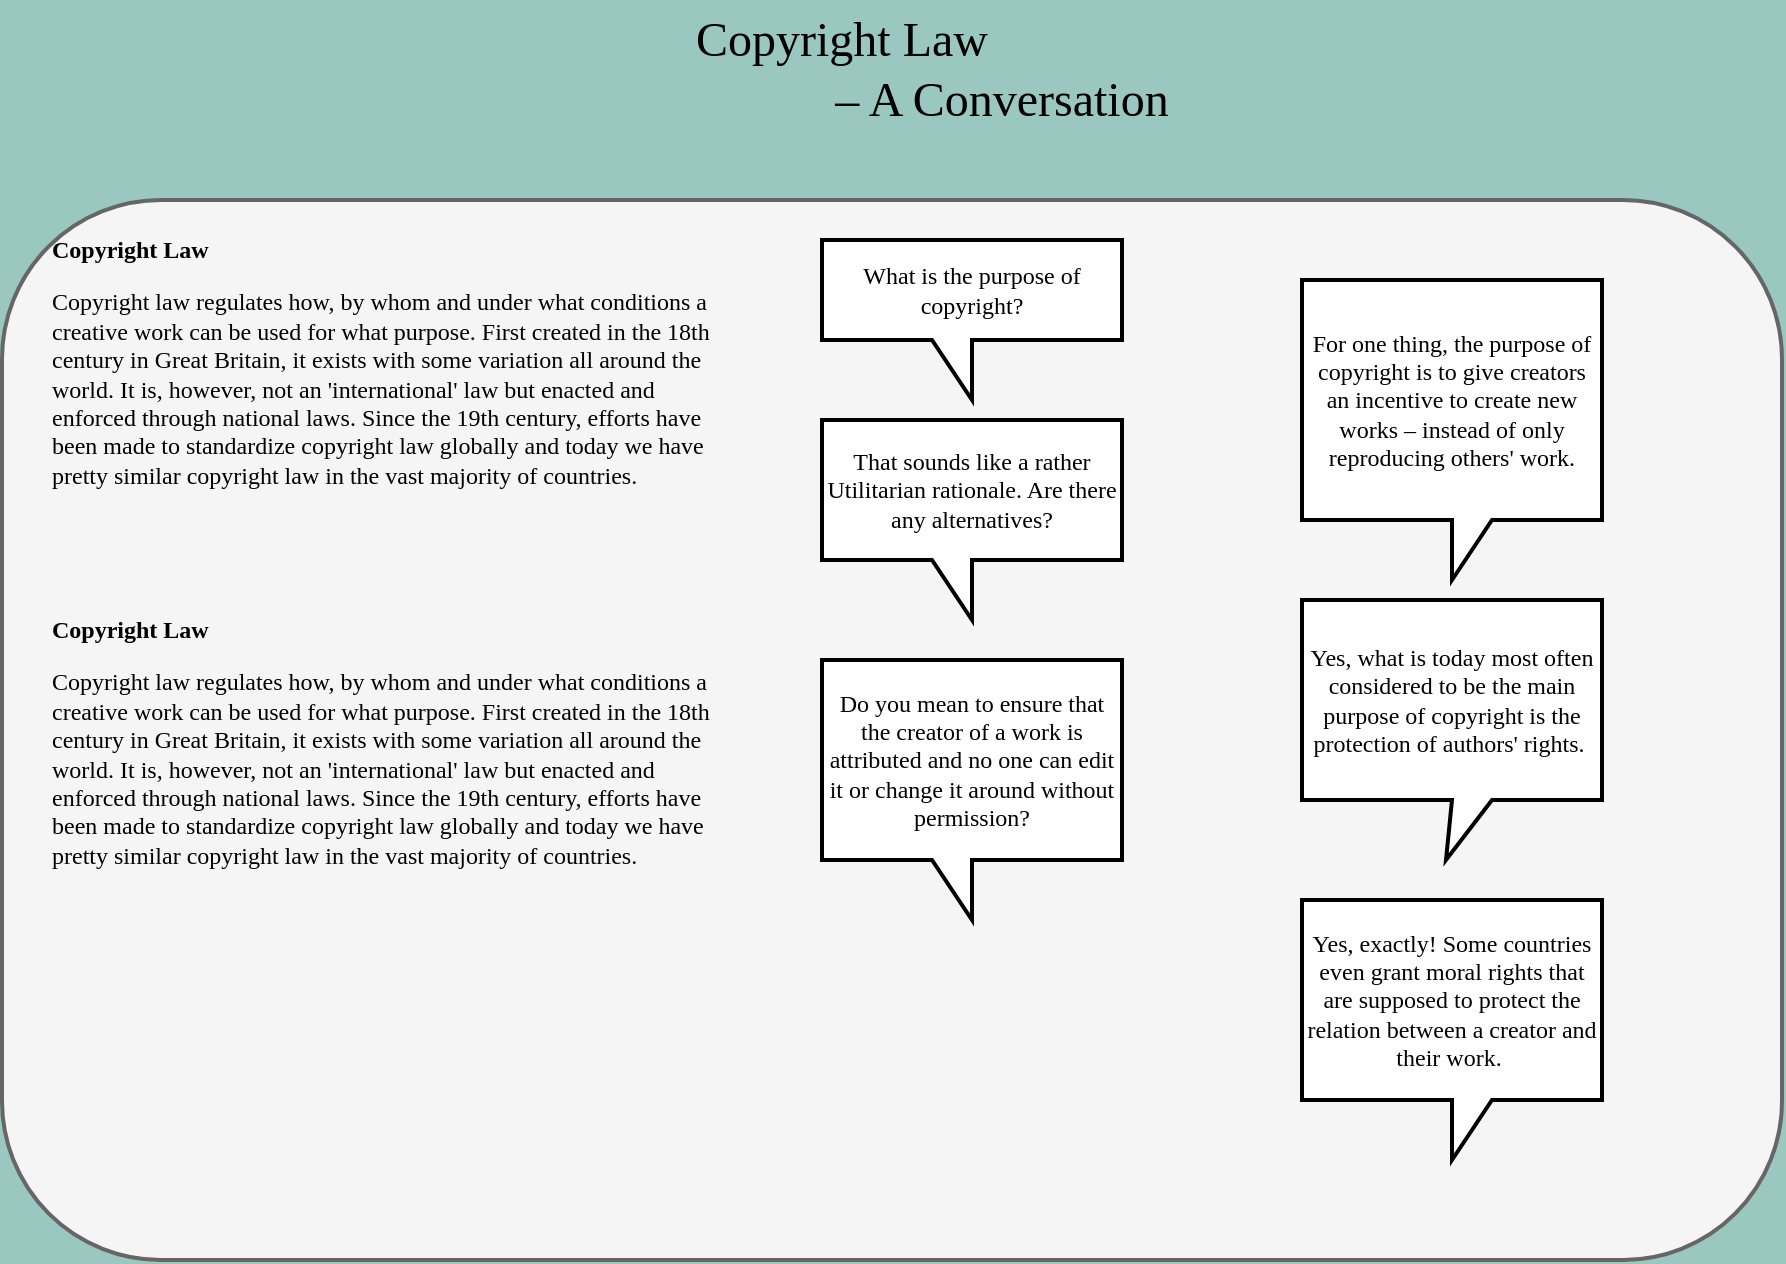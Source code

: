 <mxfile version="12.6.2" type="github">
  <diagram name="Page-1" id="ad52d381-51e7-2e0d-a935-2d0ddd2fd229">
    <mxGraphModel dx="983" dy="1450" grid="1" gridSize="10" guides="1" tooltips="1" connect="1" arrows="1" fold="1" page="1" pageScale="1" pageWidth="1169" pageHeight="827" background="#9AC7BF" math="0" shadow="0">
      <root>
        <mxCell id="0"/>
        <mxCell id="1" parent="0"/>
        <mxCell id="lcUeHcnI_oaIsX3chBQn-16" value="" style="rounded=1;whiteSpace=wrap;html=1;strokeWidth=2;fontFamily=Verdana;fontSize=24;fillColor=#f5f5f5;strokeColor=#666666;fontColor=#333333;" vertex="1" parent="1">
          <mxGeometry x="40" y="-40" width="890" height="530" as="geometry"/>
        </mxCell>
        <mxCell id="lcUeHcnI_oaIsX3chBQn-12" value="For one thing, the purpose of copyright is to give creators an incentive to create new works – instead of only reproducing others&#39; work." style="shape=callout;whiteSpace=wrap;html=1;perimeter=calloutPerimeter;strokeWidth=2;fontFamily=Verdana;" vertex="1" parent="1">
          <mxGeometry x="690" width="150" height="150" as="geometry"/>
        </mxCell>
        <mxCell id="lcUeHcnI_oaIsX3chBQn-13" value="What is the purpose of copyright?" style="shape=callout;whiteSpace=wrap;html=1;perimeter=calloutPerimeter;strokeWidth=2;fontFamily=Verdana;flipV=0;flipH=1;" vertex="1" parent="1">
          <mxGeometry x="450" y="-20" width="150" height="80" as="geometry"/>
        </mxCell>
        <mxCell id="lcUeHcnI_oaIsX3chBQn-14" value="Copyright Law" style="text;html=1;strokeColor=none;fillColor=none;align=center;verticalAlign=middle;whiteSpace=wrap;rounded=0;fontFamily=Verdana;fontSize=24;" vertex="1" parent="1">
          <mxGeometry x="360" y="-140" width="200" height="40" as="geometry"/>
        </mxCell>
        <mxCell id="lcUeHcnI_oaIsX3chBQn-15" value="– A Conversation" style="text;html=1;strokeColor=none;fillColor=none;align=center;verticalAlign=middle;whiteSpace=wrap;rounded=0;fontFamily=Verdana;fontSize=24;" vertex="1" parent="1">
          <mxGeometry x="430" y="-100" width="220" height="20" as="geometry"/>
        </mxCell>
        <mxCell id="lcUeHcnI_oaIsX3chBQn-17" value="&lt;h1 style=&quot;font-size: 12px&quot;&gt;Copyright Law&lt;/h1&gt;&lt;p style=&quot;font-size: 12px&quot;&gt;Copyright law regulates how, by whom and under what conditions a creative work can be used for what purpose. First created in the 18th century in Great Britain, it exists with some variation all around the world. It is, however, not an &#39;international&#39; law but enacted and enforced through national laws. Since the 19th century, efforts have been made to standardize copyright law globally and today we have pretty similar copyright law in the vast majority of countries.&lt;/p&gt;" style="text;html=1;strokeColor=none;fillColor=none;spacing=5;spacingTop=-20;whiteSpace=wrap;overflow=hidden;rounded=0;fontFamily=Verdana;fontSize=12;" vertex="1" parent="1">
          <mxGeometry x="60" y="-20" width="340" height="170" as="geometry"/>
        </mxCell>
        <mxCell id="lcUeHcnI_oaIsX3chBQn-18" value="That sounds like a rather Utilitarian rationale. Are there any alternatives?" style="shape=callout;whiteSpace=wrap;html=1;perimeter=calloutPerimeter;strokeWidth=2;fontFamily=Verdana;fontSize=12;flipH=1;" vertex="1" parent="1">
          <mxGeometry x="450" y="70" width="150" height="100" as="geometry"/>
        </mxCell>
        <mxCell id="lcUeHcnI_oaIsX3chBQn-19" value="Yes, what is today most often considered to be the main purpose of copyright is the protection of authors&#39; rights.&amp;nbsp;" style="shape=callout;whiteSpace=wrap;html=1;perimeter=calloutPerimeter;strokeWidth=2;fontFamily=Verdana;fontSize=12;position2=0.48;" vertex="1" parent="1">
          <mxGeometry x="690" y="160" width="150" height="130" as="geometry"/>
        </mxCell>
        <mxCell id="lcUeHcnI_oaIsX3chBQn-20" value="Do you mean to ensure that the creator of a work is attributed and no one can edit it or change it around without permission?" style="shape=callout;whiteSpace=wrap;html=1;perimeter=calloutPerimeter;strokeWidth=2;fontFamily=Verdana;fontSize=12;flipH=1;" vertex="1" parent="1">
          <mxGeometry x="450" y="190" width="150" height="130" as="geometry"/>
        </mxCell>
        <mxCell id="lcUeHcnI_oaIsX3chBQn-21" value="Yes, exactly! Some countries even grant moral rights that are supposed to protect the relation between a creator and their work.&amp;nbsp;" style="shape=callout;whiteSpace=wrap;html=1;perimeter=calloutPerimeter;strokeWidth=2;fontFamily=Verdana;fontSize=12;" vertex="1" parent="1">
          <mxGeometry x="690" y="310" width="150" height="130" as="geometry"/>
        </mxCell>
        <mxCell id="lcUeHcnI_oaIsX3chBQn-22" value="&lt;h1 style=&quot;font-size: 12px&quot;&gt;Copyright Law&lt;/h1&gt;&lt;p style=&quot;font-size: 12px&quot;&gt;Copyright law regulates how, by whom and under what conditions a creative work can be used for what purpose. First created in the 18th century in Great Britain, it exists with some variation all around the world. It is, however, not an &#39;international&#39; law but enacted and enforced through national laws. Since the 19th century, efforts have been made to standardize copyright law globally and today we have pretty similar copyright law in the vast majority of countries.&lt;/p&gt;" style="text;html=1;strokeColor=none;fillColor=none;spacing=5;spacingTop=-20;whiteSpace=wrap;overflow=hidden;rounded=0;fontFamily=Verdana;fontSize=12;" vertex="1" parent="1">
          <mxGeometry x="60" y="170" width="340" height="170" as="geometry"/>
        </mxCell>
      </root>
    </mxGraphModel>
  </diagram>
</mxfile>
